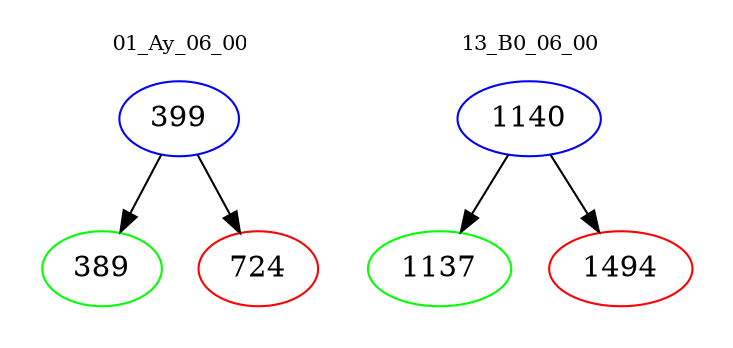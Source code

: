 digraph{
subgraph cluster_0 {
color = white
label = "01_Ay_06_00";
fontsize=10;
T0_399 [label="399", color="blue"]
T0_399 -> T0_389 [color="black"]
T0_389 [label="389", color="green"]
T0_399 -> T0_724 [color="black"]
T0_724 [label="724", color="red"]
}
subgraph cluster_1 {
color = white
label = "13_B0_06_00";
fontsize=10;
T1_1140 [label="1140", color="blue"]
T1_1140 -> T1_1137 [color="black"]
T1_1137 [label="1137", color="green"]
T1_1140 -> T1_1494 [color="black"]
T1_1494 [label="1494", color="red"]
}
}
